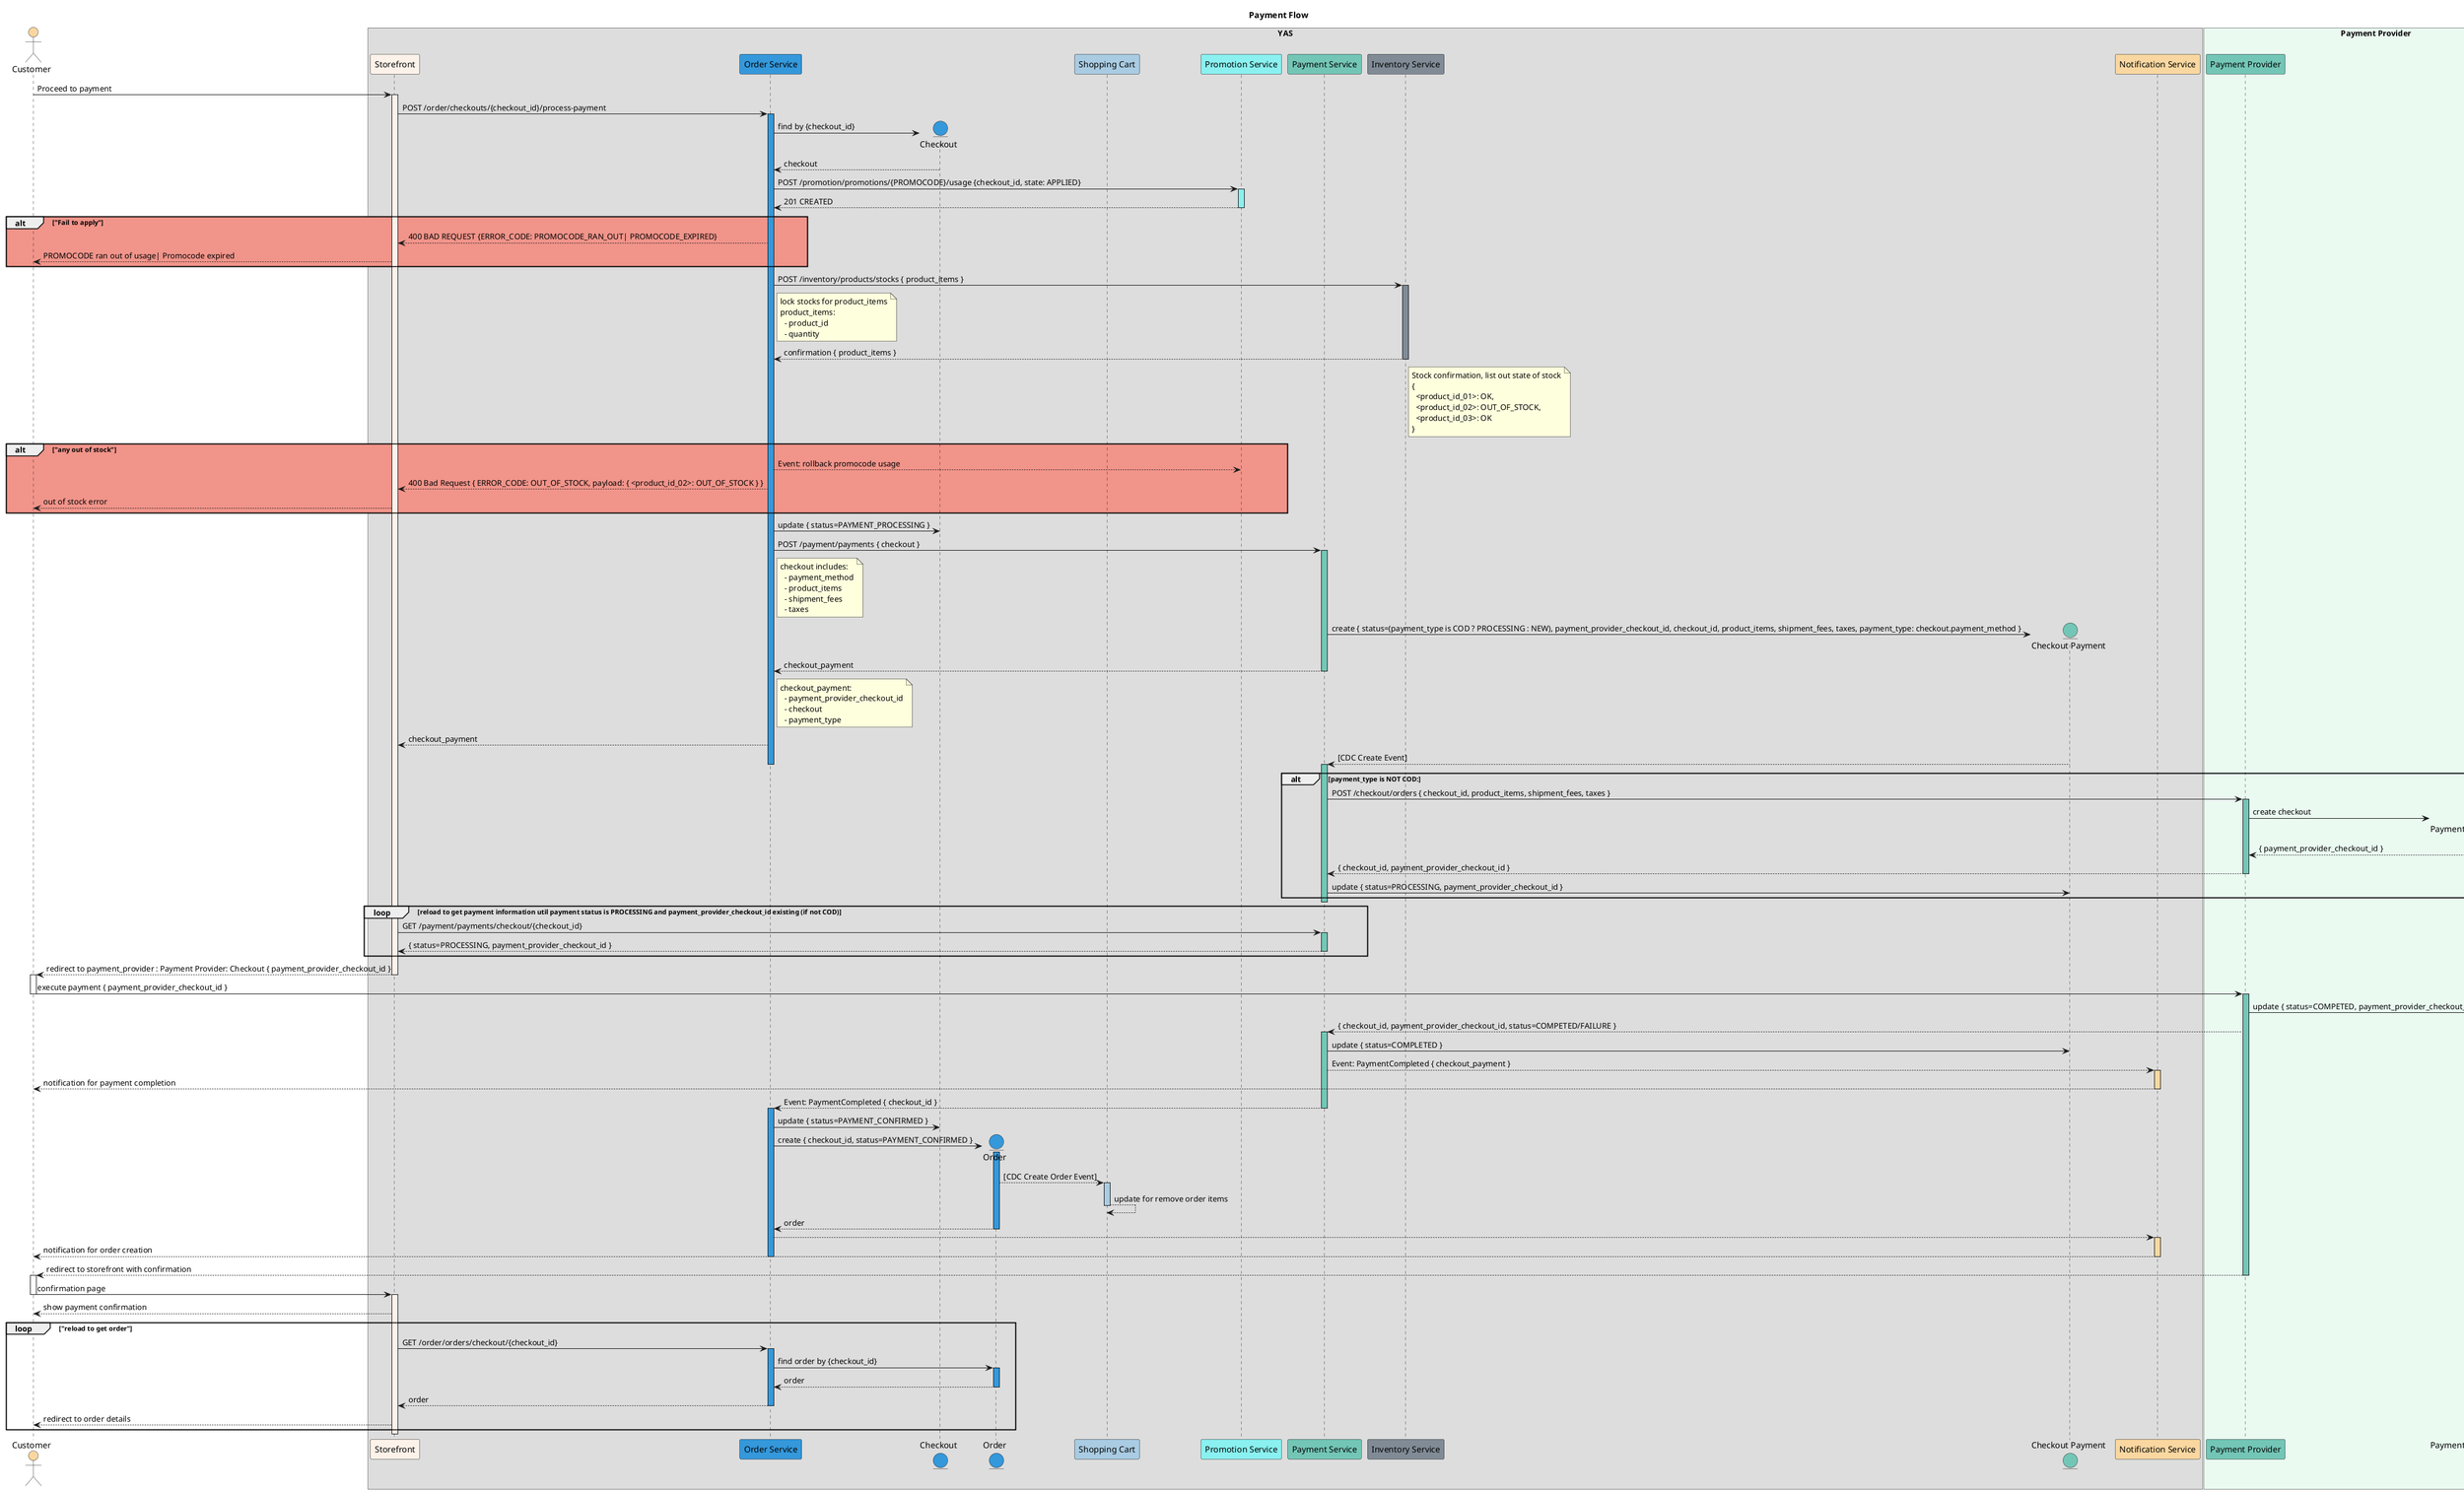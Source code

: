 @startuml Payment Flow

title Payment Flow

actor Customer as customer #fad7a0

box YAS
    participant "Storefront" as storefront #fdf2e9        
    participant "Order Service" as order_service #3498db    
    entity "Checkout" as checkout #3498db
    entity "Order" as order #3498db
    participant "Shopping Cart" as shopping_cart #a9cce3
    participant "Promotion Service" as promotion_service #8af1f0
    participant "Payment Service" as payment_service #73c6b6
    participant "Inventory Service" as inventory_service #808b96
    entity "Checkout Payment" as checkout_payment #73c6b6
    participant "Notification Service" as notification_service #fad7a0
end box 

box "Payment Provider" #eafaf1
    participant "Payment Provider" as payment_provider #73c6b6
    entity "Payment Provider: Checkout" as payment_provider_checkout #73c6b6
end box

customer -> storefront: Proceed to payment
activate storefront #fdf2e9   
  storefront -> order_service: POST /order/checkouts/{checkout_id}/process-payment
  activate order_service #3498db
    order_service -> checkout **: find by {checkout_id}
    order_service <-- checkout: checkout
    order_service -> promotion_service: POST /promotion/promotions/{PROMOCODE}/usage {checkout_id, state: APPLIED}
    activate promotion_service #8af1f0
    promotion_service --> order_service: 201 CREATED 
    deactivate promotion_service
    alt #f1948a "Fail to apply"
    order_service --> storefront: 400 BAD REQUEST {ERROR_CODE: PROMOCODE_RAN_OUT| PROMOCODE_EXPIRED}
    storefront --> customer:  PROMOCODE ran out of usage| Promocode expired
    end
    order_service -> inventory_service: POST /inventory/products/stocks { product_items }
    note right of order_service
      lock stocks for product_items
      product_items:
        - product_id
        - quantity
    end note
    activate inventory_service #808b96
      inventory_service --> order_service: confirmation { product_items }
      note right of inventory_service
        Stock confirmation, list out state of stock
        {
          <product_id_01>: OK,
          <product_id_02>: OUT_OF_STOCK,
          <product_id_03>: OK
        }
      end note
    deactivate inventory_service
    alt #f1948a "any out of stock"
      order_service --> promotion_service: Event: rollback promocode usage
      order_service --> storefront: 400 Bad Request { ERROR_CODE: OUT_OF_STOCK, payload: { <product_id_02>: OUT_OF_STOCK } }
      storefront --> customer: out of stock error
    end
    order_service -> checkout: update { status=PAYMENT_PROCESSING }
    order_service -> payment_service: POST /payment/payments { checkout }
    note right of order_service
      checkout includes:
        - payment_method
        - product_items
        - shipment_fees
        - taxes
    end note 
    activate payment_service #73c6b6 
      payment_service -> checkout_payment **: create { status=(payment_type is COD ? PROCESSING : NEW), payment_provider_checkout_id, checkout_id, product_items, shipment_fees, taxes, payment_type: checkout.payment_method }
      order_service <-- payment_service: checkout_payment
      note right of order_service
        checkout_payment:
          - payment_provider_checkout_id
          - checkout
          - payment_type
      end note
    deactivate payment_service
    storefront <-- order_service: checkout_payment    
    checkout_payment --> payment_service: [CDC Create Event]
  deactivate order_service
  activate payment_service #73c6b6 
    alt payment_type is NOT COD:
      payment_service  -> payment_provider: POST /checkout/orders { checkout_id, product_items, shipment_fees, taxes }
      activate payment_provider #73c6b6          
        payment_provider -> payment_provider_checkout **: create checkout
        payment_provider <-- payment_provider_checkout: { payment_provider_checkout_id }
        payment_service <-- payment_provider: { checkout_id, payment_provider_checkout_id }
      deactivate payment_provider
      payment_service -> checkout_payment: update { status=PROCESSING, payment_provider_checkout_id }
    end 
  deactivate payment_service
  loop reload to get payment information util payment status is PROCESSING and payment_provider_checkout_id existing (if not COD)
    storefront -> payment_service: GET /payment/payments/checkout/{checkout_id} 
    activate payment_service #73c6b6
      storefront <-- payment_service: { status=PROCESSING, payment_provider_checkout_id }
    deactivate payment_service
  end 
  storefront --> customer: redirect to payment_provider : Payment Provider: Checkout { payment_provider_checkout_id }
deactivate storefront
activate customer
  customer -> payment_provider: execute payment { payment_provider_checkout_id }
deactivate customer
activate payment_provider #73c6b6
  payment_provider -> payment_provider_checkout: update { status=COMPETED, payment_provider_checkout_id }  
  payment_provider --> payment_service: { checkout_id, payment_provider_checkout_id, status=COMPETED/FAILURE }
  activate payment_service #73c6b6
    payment_service -> checkout_payment: update { status=COMPLETED }
    payment_service --> notification_service: Event: PaymentCompleted { checkout_payment }
    activate notification_service #fad7a0
      notification_service --> customer: notification for payment completion
    deactivate notification_service
    payment_service --> order_service: Event: PaymentCompleted { checkout_id }
  deactivate payment_service
  activate order_service #3498db
    order_service -> checkout: update { status=PAYMENT_CONFIRMED }
    order_service -> order**:  create { checkout_id, status=PAYMENT_CONFIRMED }
    activate order #3498db
      order --> shopping_cart: [CDC Create Order Event]
      activate shopping_cart #a9cce3
        shopping_cart --> shopping_cart: update for remove order items     
      deactivate shopping_cart      
      order_service <-- order: order
    deactivate order
    
    order_service --> notification_service
    activate notification_service #fad7a0
      notification_service --> customer: notification for order creation
    deactivate notification_service
  deactivate order_service
  payment_provider --> customer: redirect to storefront with confirmation
deactivate payment_provider
activate customer
  customer -> storefront: confirmation page
deactivate customer
activate storefront #fdf2e9
  storefront --> customer: show payment confirmation
  loop "reload to get order"
    storefront -> order_service: GET /order/orders/checkout/{checkout_id}
    activate order_service #3498db
      order_service -> order: find order by {checkout_id}
      activate order #3498db
        order_service <-- order: order
      deactivate order
      storefront <-- order_service: order
    deactivate order_service    
    storefront --> customer: redirect to order details
  end 
deactivate storefront

@enduml


